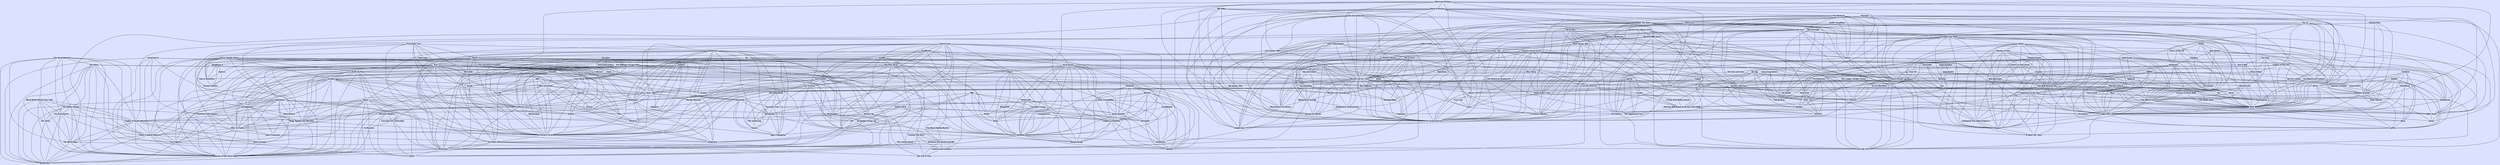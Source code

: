 graph {
  graph [bb="0,0,2252.7,1023.5", bgcolor="#dae2ff", charset="latin1"];
  node [fixedsize="true", fontname="Helvetica-Bold", margin="0", shape="plaintext"];
  "12" [fontsize="14", height="0.31944", label="The Dead Weather", width="2"];
  "20" [fontsize="14", height="0.31944", label="Black Rebel Motorcycle Club", width="3"];
  "25" [fontsize="14", height="0.31944", label="Porcupine Tree", width="1.7361"];
  "35" [fontsize="14", height="0.31944", label="Akron/Family", width="1.5"];
  "45" [fontsize="14", height="0.31944", label="Glassjaw", width="1.1111"];
  "47" [fontsize="14", height="0.31944", label="Do Make Say Think", width="2.0972"];
  "59" [fontsize="14", height="0.31944", label="Nile", width="0.66667"];
  "66" [fontsize="14", height="0.31944", label="Gold Panda", width="1.3611"];
  "67" [fontsize="14", height="0.31944", label="VAST", width="0.77778"];
  "79" [fontsize="14", height="0.31944", label="Seabear", width="1.0278"];
  "80" [fontsize="14", height="0.31944", label="Tenacious D", width="1.4444"];
  "82" [fontsize="14", height="0.31944", label="Rilo Kiley", width="1.125"];
  "85" [fontsize="14", height="0.31944", label="Helmet", width="0.88889"];
  "112" [fontsize="14", height="0.31944", label="Helios", width="0.81944"];
  "115" [fontsize="14", height="0.31944", label="The Hives", width="1.1944"];
  "125" [fontsize="14", height="0.31944", label="Silversun Pickups", width="1.9861"];
  "138" [fontsize="14", height="0.31944", label="Lamb of God", width="1.4722"];
  "139" [fontsize="14", height="0.31944", label="Anathema", width="1.1944"];
  "161" [fontsize="14", height="0.31944", label="Yeasayer", width="1.1389"];
  "181" [fontsize="14", height="0.31944", label="Band of Horses", width="1.7222"];
  "259" [fontsize="14", height="0.31944", label="The xx", width="0.88889"];
  "270" [fontsize="14", height="0.31944", label="DevilDriver", width="1.3056"];
  "277" [fontsize="14", height="0.31944", label="Mono", width="0.77778"];
  "280" [fontsize="14", height="0.31944", label="The National", width="1.4444"];
  "288" [fontsize="14", height="0.31944", label="Death From Above 1979", width="2.5278"];
  "298" [fontsize="14", height="0.31944", label="The Decemberists", width="1.9861"];
  "315" [fontsize="14", height="0.31944", label="The White Stripes", width="1.9306"];
  "318" [fontsize="14", height="0.31944", label="Stone Temple Pilots", width="2.1528"];
  "325" [fontsize="14", height="0.31944", label="Squarepusher", width="1.6111"];
  "328" [fontsize="14", height="0.31944", label="Max Richter", width="1.375"];
  "361" [fontsize="14", height="0.31944", label="Russian Circles", width="1.7361"];
  "364" [fontsize="14", height="0.31944", label="The Smashing Pumpkins", width="2.6528"];
  "370" [fontsize="14", height="0.31944", label="Opeth", width="0.81944"];
  "397" [fontsize="14", height="0.31944", label="Head Automatica", width="1.8611"];
  "399" [fontsize="14", height="0.31944", label="Sparta", width="0.86111"];
  "438" [fontsize="14", height="0.31944", label="Isis", width="0.66667"];
  "445" [fontsize="14", height="0.31944", label="Neutral Milk Hotel", width="1.9028"];
  "463" [fontsize="14", height="0.31944", label="Cut Copy", width="1.125"];
  "468" [fontsize="14", height="0.31944", label="Finntroll", width="1.0278"];
  "470" [fontsize="14", height="0.31944", label="Empire of the Sun", width="1.9444"];
  "491" [fontsize="14", height="0.31944", label="Elliott Smith", width="1.375"];
  "530" [fontsize="14", height="0.31944", label="The Dillinger Escape Plan", width="2.7083"];
  "537" [fontsize="14", height="0.31944", label="Pink Floyd", width="1.25"];
  "569" [fontsize="14", height="0.31944", label="The Shins", width="1.2083"];
  "573" [fontsize="14", height="0.31944", label="65daysofstatic", width="1.6389"];
  "576" [fontsize="14", height="0.31944", label="Tool", width="0.66667"];
  "588" [fontsize="14", height="0.31944", label="Discovery", width="1.2083"];
  "593" [fontsize="14", height="0.31944", label="Damien Rice", width="1.4306"];
  "630" [fontsize="14", height="0.31944", label="Zwan", width="0.73611"];
  "634" [fontsize="14", height="0.31944", label="Broken Social Scene", width="2.2361"];
  "639" [fontsize="14", height="0.31944", label="Four Tet", width="1.0556"];
  "640" [fontsize="14", height="0.31944", label="Soulfly", width="0.90278"];
  "641" [fontsize="14", height="0.31944", label="José González", width="1.9028"];
  "668" [fontsize="14", height="0.31944", label="Weezer", width="0.94444"];
  "691" [fontsize="14", height="0.31944", label="Bon Iver", width="1.0417"];
  "715" [fontsize="14", height="0.31944", label="Machine Head", width="1.5972"];
  "724" [fontsize="14", height="0.31944", label="Jack's Mannequin", width="1.9861"];
  "743" [fontsize="14", height="0.31944", label="Ra Ra Riot", width="1.2083"];
  "744" [fontsize="14", height="0.31944", label="Vampire Weekend", width="1.9722"];
  "785" [fontsize="14", height="0.31944", label="Arch Enemy", width="1.4028"];
  "812" [fontsize="14", height="0.31944", label="Gang Gang Dance", width="1.9861"];
  "822" [fontsize="14", height="0.31944", label="Faith No More", width="1.5694"];
  "844" [fontsize="14", height="0.31944", label="Riverside", width="1.1389"];
  "872" [fontsize="14", height="0.31944", label="Modest Mouse", width="1.6528"];
  "873" [fontsize="14", height="0.31944", label="Matt &amp  Kim", width="1.7361"];
  "882" [fontsize="14", height="0.31944", label="fun.", width="0.66667"];
  "886" [fontsize="14", height="0.31944", label="Stereolab", width="1.1528"];
  "892" [fontsize="14", height="0.31944", label="Chevelle", width="1.0694"];
  "893" [fontsize="14", height="0.31944", label="Incubus", width="1.0139"];
  "907" [fontsize="14", height="0.31944", label="Andrew W.K.", width="1.4444"];
  "931" [fontsize="14", height="0.31944", label="Stars of the Lid", width="1.6944"];
  "933" [fontsize="14", height="0.31944", label="Bloc Party", width="1.2361"];
  "935" [fontsize="14", height="0.31944", label="Norther", width="0.95833"];
  "954" [fontsize="14", height="0.31944", label="Team Sleep", width="1.3611"];
  "958" [fontsize="14", height="0.31944", label="Slayer", width="0.84722"];
  "968" [fontsize="14", height="0.31944", label="Apparat", width="0.98611"];
  "979" [fontsize="14", height="0.31944", label="Amiina", width="0.88889"];
  "988" [fontsize="14", height="0.31944", label="Audioslave", width="1.3056"];
  "999" [fontsize="14", height="0.31944", label="Toro Y Moi", width="1.2917"];
  "1035" [fontsize="14", height="0.31944", label="Eluvium", width="1.0139"];
  "1038" [fontsize="14", height="0.31944", label="The Format", width="1.3472"];
  "1047" [fontsize="14", height="0.31944", label="Neon Indian", width="1.375"];
  "1061" [fontsize="14", height="0.31944", label="My Dying Bride", width="1.7083"];
  "1066" [fontsize="14", height="0.31944", label="Iron &amp  Wine", width="1.8056"];
  "1068" [fontsize="14", height="0.31944", label="Rob Zombie", width="1.375"];
  "1071" [fontsize="14", height="0.31944", label="Taproot", width="1"];
  "1073" [fontsize="14", height="0.31944", label="Fugazi", width="0.875"];
  "1077" [fontsize="14", height="0.31944", label="God Is an Astronaut", width="2.1528"];
  "1092" [fontsize="14", height="0.31944", label="Brand New", width="1.2778"];
  "1098" [fontsize="14", height="0.31944", label="Nine Inch Nails", width="1.6528"];
  "1099" [fontsize="14", height="0.31944", label="Hammock", width="1.1944"];
  "1101" [fontsize="14", height="0.31944", label="Symphony X", width="1.4583"];
  "1117" [fontsize="14", height="0.31944", label="Björk", width="0.875"];
  "1122" [fontsize="14", height="0.31944", label="Puscifer", width="1.0278"];
  "1130" [fontsize="14", height="0.31944", label="Dark Tranquillity", width="1.8333"];
  "1138" [fontsize="14", height="0.31944", label="The Raconteurs", width="1.7778"];
  "1140" [fontsize="14", height="0.31944", label="No Age", width="0.91667"];
  "1152" [fontsize="14", height="0.31944", label="City and Colour", width="1.7361"];
  "1166" [fontsize="14", height="0.31944", label="Caspian", width="1.0278"];
  "1212" [fontsize="14", height="0.31944", label="At the Drive-In", width="1.5833"];
  "1238" [fontsize="14", height="0.31944", label="Portishead", width="1.2778"];
  "1246" [fontsize="14", height="0.31944", label="Red Sparowes", width="1.625"];
  "1254" [fontsize="14", height="0.31944", label="Fear Factory", width="1.4583"];
  "1270" [fontsize="14", height="0.31944", label="Korn", width="0.70833"];
  "1294" [fontsize="14", height="0.31944", label="Aqualung", width="1.1528"];
  "1295" [fontsize="14", height="0.31944", label="Behemoth", width="1.2222"];
  "1305" [fontsize="14", height="0.31944", label="Les Savy Fav", width="1.5278"];
  "1311" [fontsize="14", height="0.31944", label="Megadeth", width="1.1944"];
  "1327" [fontsize="14", height="0.31944", label="Dredg", width="0.81944"];
  "1328" [fontsize="14", height="0.31944", label="Ludovico Einaudi", width="1.9167"];
  "1362" [fontsize="14", height="0.31944", label="Mudvayne", width="1.2361"];
  "1373" [fontsize="14", height="0.31944", label="Fuck Buttons", width="1.5278"];
  "1392" [fontsize="14", height="0.31944", label="Korpiklaani", width="1.3333"];
  "1402" [fontsize="14", height="0.31944", label="The Naked and Famous", width="2.5139"];
  "1410" [fontsize="14", height="0.31944", label="Massive Attack", width="1.6944"];
  "1413" [fontsize="14", height="0.31944", label="Jónsi", width="0.83333"];
  "1420" [fontsize="14", height="0.31944", label="Deftones", width="1.0972"];
  "1424" [fontsize="14", height="0.31944", label="Death Cab for Cutie", width="2.1111"];
  "1435" [fontsize="14", height="0.31944", label="Katatonia", width="1.1528"];
  "1448" [fontsize="14", height="0.31944", label="Beirut", width="0.81944"];
  "1473" [fontsize="14", height="0.31944", label="Thom Yorke", width="1.4167"];
  "1482" [fontsize="14", height="0.31944", label="Cannibal Corpse", width="1.8472"];
  "1511" [fontsize="14", height="0.31944", label="Passion Pit", width="1.3194"];
  "1512" [fontsize="14", height="0.31944", label="Kyuss", width="0.84722"];
  "1515" [fontsize="14", height="0.31944", label="Electric Six", width="1.3194"];
  "1531" [fontsize="14", height="0.31944", label="Monster Magnet", width="1.8056"];
  "1546" [fontsize="14", height="0.31944", label="Death", width="0.79167"];
  "1553" [fontsize="14", height="0.31944", label="Primus", width="0.91667"];
  "1555" [fontsize="14", height="0.31944", label="Soundgarden", width="1.5556"];
  "1571" [fontsize="14", height="0.31944", label="Red Hot Chili Peppers", width="2.3194"];
  "1573" [fontsize="14", height="0.31944", label="The Cooper Temple Clause", width="2.8611"];
  "1574" [fontsize="14", height="0.31944", label="Cursive", width="0.98611"];
  "1593" [fontsize="14", height="0.31944", label="Marilyn Manson", width="1.7778"];
  "1645" [fontsize="14", height="0.31944", label="Beach House", width="1.5139"];
  "1649" [fontsize="14", height="0.31944", label="Say Anything", width="1.5139"];
  "1676" [fontsize="14", height="0.31944", label="Protest The Hero", width="1.8611"];
  "1680" [fontsize="14", height="0.31944", label="Meshuggah", width="1.375"];
  "1704" [fontsize="14", height="0.31944", label="This Will Destroy You", width="2.2917"];
  "1707" [fontsize="14", height="0.31944", label="Mad Season", width="1.4306"];
  "1715" [fontsize="14", height="0.31944", label="Motion City Soundtrack", width="2.5"];
  "1749" [fontsize="14", height="0.31944", label="Rage Against the Machine", width="2.7361"];
  "1765" [fontsize="14", height="0.31944", label="Radiohead", width="1.2639"];
  "1776" [fontsize="14", height="0.31944", label="Taking Back Sunday", width="2.2361"];
  "1794" [fontsize="14", height="0.31944", label="Alice in Chains", width="1.6528"];
  "1812" [fontsize="14", height="0.31944", label="Paradise Lost", width="1.5694"];
  "1815" [fontsize="14", height="0.31944", label="Ayreon", width="0.93056"];
  "1830" [fontsize="14", height="0.31944", label="The Black Dahlia Murder", width="2.6111"];
  "1842" [fontsize="14", height="0.31944", label="Snow Patrol", width="1.4028"];
  "1846" [fontsize="14", height="0.31944", label="Washed Out", width="1.4028"];
  "1886" [fontsize="14", height="0.31944", label="Between the Buried and Me", width="2.875"];
  "1904" [fontsize="14", height="0.31944", label="DragonForce", width="1.5139"];
  "1910" [fontsize="14", height="0.31944", label="The Vines", width="1.1944"];
  "1916" [fontsize="14", height="0.31944", label="Mew", width="0.68056"];
  "1917" [fontsize="14", height="0.31944", label="Metric", width="0.83333"];
  "1925" [fontsize="14", height="0.31944", label="Tokyo Police Club", width="1.9861"];
  "1932" [fontsize="14", height="0.31944", label="CKY", width="0.65278"];
  "1968" [fontsize="14", height="0.31944", label="Frou Frou", width="1.1944"];
  "1980" [fontsize="14", height="0.31944", label="Jaga Jazzist", width="1.4167"];
  "1986" [fontsize="14", height="0.31944", label="Strapping Young Lad", width="2.2778"];
  "1998" [fontsize="14", height="0.31944", label="Tycho", width="0.84722"];
  "2000" [fontsize="14", height="0.31944", label="Amon Amarth", width="1.5417"];
  "2005" [fontsize="14", height="0.31944", label="Pretty Girls Make Graves", width="2.6389"];
  "2008" [fontsize="14", height="0.31944", label="Explosions in the Sky", width="2.3194"];
  "2023" [fontsize="14", height="0.31944", label="Eagles of Death Metal", width="2.3194"];
  "2044" [fontsize="14", height="0.31944", label="Staind", width="0.84722"];
  "2047" [fontsize="14", height="0.31944", label="The Sea and Cake", width="1.9861"];
  "2049" [fontsize="14", height="0.31944", label="Stars", width="0.75"];
  "2054" [fontsize="14", height="0.31944", label="Archive", width="0.97222"];
  "2076" [fontsize="14", height="0.31944", label="The American Analog Set", width="2.6667"];
  "2085" [fontsize="14", height="0.31944", label="A Perfect Circle", width="1.7222"];
  "2095" [fontsize="14", height="0.31944", label="Phoenix", width="1.0278"];
  "2113" [fontsize="14", height="0.31944", label="Them Crooked Vultures", width="2.5278"];
  "2132" [fontsize="14", height="0.31944", label="Dntel", width="0.75"];
  "2151" [fontsize="14", height="0.31944", label="The Radio Dept.", width="1.7639"];
  "2197" [fontsize="14", height="0.31944", label="Efterklang", width="1.2222"];
  "2203" [fontsize="14", height="0.31944", label="Vader", width="0.80556"];
  "2205" [fontsize="14", height="0.31944", label="Air", width="0.5"];
  "2217" [fontsize="14", height="0.31944", label="John Frusciante", width="1.8056"];
  "2226" [fontsize="14", height="0.31944", label="Children of Bodom", width="2.0417"];
  "2230" [fontsize="14", height="0.31944", label="Animal Collective", width="1.8889"];
  "2249" [fontsize="14", height="0.31944", label="Manchester Orchestra", width="2.4028"];
  "2265" [fontsize="14", height="0.31944", label="Moonspell", width="1.2361"];
  "2269" [fontsize="14", height="0.31944", label="Secret Machines", width="1.8472"];
  "2272" [fontsize="14", height="0.31944", label="School of Seven Bells", width="2.3333"];
  "2290" [fontsize="14", height="0.31944", label="Gojira", width="0.81944"];
  "2352" [fontsize="14", height="0.31944", label="The Black Keys", width="1.7361"];
  "2354" [fontsize="14", height="0.31944", label="Tortoise", width="1.0417"];
  "2356" [fontsize="14", height="0.31944", label="Ólafur Arnalds", width="1.5972"];
  "2357" [fontsize="14", height="0.31944", label="Dethklok", width="1.0833"];
  "2364" [fontsize="14", height="0.31944", label="Filter", width="0.75"];
  "2365" [fontsize="14", height="0.31944", label="Dashboard Confessional", width="2.625"];
  "2372" [fontsize="14", height="0.31944", label="Corrosion Of Conformity", width="2.6111"];
  "2379" [fontsize="14", height="0.31944", label="Fu Manchu", width="1.3194"];
  "2406" [fontsize="14", height="0.31944", label="Bat for Lashes", width="1.6389"];
  "2420" [fontsize="14", height="0.31944", label="The Books", width="1.2778"];
  "2427" [fontsize="14", height="0.31944", label="Godsmack", width="1.2778"];
  "2432" [fontsize="14", height="0.31944", label="Dimmu Borgir", width="1.5694"];
  "2433" [fontsize="14", height="0.31944", label="Tim Hecker", width="1.3194"];
  "2445" [fontsize="14", height="0.31944", label="Holy Fuck", width="1.1944"];
  "2472" [fontsize="14", height="0.31944", label="Pain of Salvation", width="1.8472"];
  "2483" [fontsize="14", height="0.31944", label="Foo Fighters", width="1.4583"];
  "2484" [fontsize="14", height="0.31944", label="Ben Gibbard", width="1.4444"];
  "2518" [fontsize="14", height="0.31944", label="The Gathering", width="1.6111"];
  "2536" [fontsize="14", height="0.31944", label="The Mars Volta", width="1.6944"];
  "2549" [fontsize="14", height="0.31944", label="...And You Will Know Us by the Trail of…", width="4"];
  "2552" [fontsize="14", height="0.31944", label="Amorphis", width="1.1667"];
  "2557" [fontsize="14", height="0.31944", label="Phantogram", width="1.4167"];
  "2559" [fontsize="14", height="0.31944", label="The Album Leaf", width="1.7361"];
  "2609" [fontsize="14", height="0.31944", label="M83", width="0.63889"];
  "2643" [fontsize="14", height="0.31944", label="Hellogoodbye", width="1.5694"];
  "2656" [fontsize="14", height="0.31944", label="Panda Bear", width="1.3611"];
  "2674" [fontsize="14", height="0.31944", label="Dream Theater", width="1.6667"];
  "2706" [fontsize="14", height="0.31944", label="Liars", width="0.75"];
  "2759" [fontsize="14", height="0.31944", label="The Lonely Island", width="1.9444"];
  "2768" [fontsize="14", height="0.31944", label="The Antlers", width="1.3472"];
  "2769" [fontsize="14", height="0.31944", label="Freelance Whales", width="1.9444"];
  "2836" [fontsize="14", height="0.31944", label="Sigur Rós", width="1.25"];
  "2863" [fontsize="14", height="0.31944", label="Mark Lanegan", width="1.6111"];
  "2867" [fontsize="14", height="0.31944", label="Mastodon", width="1.1944"];
  "2868" [fontsize="14", height="0.31944", label="Norma Jean", width="1.3889"];
  "2881" [fontsize="14", height="0.31944", label="Coheed and Cambria", width="2.2639"];
  "2899" [fontsize="14", height="0.31944", label="The Postal Service", width="2.0417"];
  "2909" [fontsize="14", height="0.31944", label="Mum", width="0.70833"];
  "2917" [fontsize="14", height="0.31944", label="Queens of the Stone Age", width="2.6111"];
  "2924" [fontsize="14", height="0.31944", label="Tiamat", width="0.88889"];
  "2932" [fontsize="14", height="0.31944", label="Arcade Fire", width="1.3472"];
  "2935" [fontsize="14", height="0.31944", label="Chromatics", width="1.3472"];
  "2939" [fontsize="14", height="0.31944", label="Godspeed You! Black Emperor", width="3.2083"];
  "2950" [fontsize="14", height="0.31944", label="múm", width="0.79167"];
  "2961" [fontsize="14", height="0.31944", label="Copeland", width="1.1528"];
  "2970" [fontsize="14", height="0.31944", label="Agalloch", width="1.0694"];
  "2972" [fontsize="14", height="0.31944", label="She &amp  Him", width="1.6944"];
  "2980" [fontsize="14", height="0.31944", label="Miike Snow", width="1.3333"];
  "2998" [fontsize="14", height="0.31944", label="Ministry", width="1.0139"];
  "3019" [fontsize="14", height="0.31944", label="Battles", width="0.90278"];
  "3025" [fontsize="14", height="0.31944", label="Clutch", width="0.86111"];
  "3029" [fontsize="14", height="0.31944", label="Type O Negative", width="1.8194"];
  "3051" [fontsize="14", height="0.31944", label="Wolfmother", width="1.3333"];
  "3052" [fontsize="14", height="0.31944", label="Mogwai", width="0.98611"];
  "3065" [fontsize="14", height="0.31944", label="Ensiferum", width="1.2222"];
  "3069" [fontsize="14", height="0.31944", label="Kalmah", width="0.95833"];
  "3081" [fontsize="14", height="0.31944", label="Jimmy Eat World", width="1.8472"];
  "3093" [fontsize="14", height="0.31944", label="The Appleseed Cast", width="2.1667"];
  "3115" [fontsize="14", height="0.31944", label="HEALTH", width="1.0278"];
  "3124" [fontsize="14", height="0.31944", label="A Silver Mt. Zion", width="1.7778"];
  "3141" [fontsize="14", height="0.31944", label="The Fall of Troy", width="1.75"];
  "3155" [fontsize="14", height="0.31944", label="Yann Tiersen", width="1.5278"];
  "3159" [fontsize="14", height="0.31944", label="Can", width="0.61111"];
  "3189" [fontsize="14", height="0.31944", label="Bright Eyes", width="1.3611"];
  "3193" [fontsize="14", height="0.31944", label="Gotye", width="0.80556"];
  "12" -- "20" ;
  "12" -- "115" ;
  "12" -- "315" ;
  "12" -- "1138" ;
  "12" -- "2023" ;
  "12" -- "2113" ;
  "12" -- "2352" ;
  "12" -- "2917" ;
  "12" -- "3051" ;
  "20" -- "315" ;
  "20" -- "1138" ;
  "20" -- "1910" ;
  "20" -- "2023" ;
  "20" -- "2352" ;
  "20" -- "2917" ;
  "20" -- "3051" ;
  "25" -- "139" ;
  "25" -- "370" ;
  "25" -- "537" ;
  "25" -- "576" ;
  "25" -- "844" ;
  "25" -- "1327" ;
  "25" -- "2085" ;
  "25" -- "2472" ;
  "25" -- "2536" ;
  "25" -- "2674" ;
  "35" -- "47" ;
  "35" -- "2230" ;
  "35" -- "2420" ;
  "35" -- "2656" ;
  "45" -- "397" ;
  "45" -- "530" ;
  "45" -- "954" ;
  "45" -- "1212" ;
  "45" -- "1420" ;
  "47" -- "277" ;
  "47" -- "634" ;
  "47" -- "1035" ;
  "47" -- "1246" ;
  "47" -- "2008" ;
  "47" -- "2076" ;
  "47" -- "2354" ;
  "47" -- "2420" ;
  "47" -- "2445" ;
  "47" -- "2559" ;
  "47" -- "2939" ;
  "47" -- "3052" ;
  "47" -- "3124" ;
  "59" -- "1295" ;
  "59" -- "1482" ;
  "59" -- "1546" ;
  "59" -- "1680" ;
  "59" -- "1986" ;
  "59" -- "2203" ;
  "59" -- "2290" ;
  "66" -- "639" ;
  "66" -- "968" ;
  "66" -- "999" ;
  "66" -- "1373" ;
  "66" -- "1846" ;
  "66" -- "1998" ;
  "66" -- "2445" ;
  "67" -- "1098" ;
  "67" -- "1122" ;
  "67" -- "1327" ;
  "67" -- "2054" ;
  "67" -- "2085" ;
  "67" -- "2364" ;
  "79" -- "979" ;
  "79" -- "1413" ;
  "79" -- "2197" ;
  "79" -- "2356" ;
  "79" -- "2836" ;
  "79" -- "2909" ;
  "79" -- "2950" ;
  "80" -- "715" ;
  "80" -- "1571" ;
  "80" -- "1749" ;
  "80" -- "2113" ;
  "80" -- "2357" ;
  "80" -- "2483" ;
  "80" -- "2759" ;
  "80" -- "3051" ;
  "82" -- "298" ;
  "82" -- "1917" ;
  "82" -- "2049" ;
  "82" -- "2484" ;
  "82" -- "2899" ;
  "82" -- "2972" ;
  "82" -- "3189" ;
  "85" -- "822" ;
  "85" -- "1553" ;
  "85" -- "1555" ;
  "85" -- "2364" ;
  "85" -- "2372" ;
  "85" -- "2998" ;
  "85" -- "3025" ;
  "112" -- "328" ;
  "112" -- "931" ;
  "112" -- "1035" ;
  "112" -- "1099" ;
  "112" -- "1998" ;
  "112" -- "2356" ;
  "112" -- "2559" ;
  "115" -- "315" ;
  "115" -- "668" ;
  "115" -- "933" ;
  "115" -- "1138" ;
  "115" -- "1515" ;
  "115" -- "1910" ;
  "115" -- "2023" ;
  "115" -- "2113" ;
  "115" -- "2352" ;
  "115" -- "2917" ;
  "115" -- "3051" ;
  "125" -- "181" ;
  "125" -- "364" ;
  "125" -- "569" ;
  "125" -- "1402" ;
  "125" -- "1424" ;
  "125" -- "1511" ;
  "125" -- "1917" ;
  "125" -- "2249" ;
  "125" -- "2557" ;
  "125" -- "2609" ;
  "125" -- "2881" ;
  "125" -- "3081" ;
  "138" -- "270" ;
  "138" -- "640" ;
  "138" -- "715" ;
  "138" -- "785" ;
  "138" -- "958" ;
  "138" -- "1254" ;
  "138" -- "1270" ;
  "138" -- "1362" ;
  "138" -- "1680" ;
  "138" -- "1830" ;
  "138" -- "1986" ;
  "138" -- "2000" ;
  "138" -- "2226" ;
  "138" -- "2290" ;
  "138" -- "2357" ;
  "138" -- "2867" ;
  "139" -- "370" ;
  "139" -- "576" ;
  "139" -- "844" ;
  "139" -- "1061" ;
  "139" -- "1077" ;
  "139" -- "1435" ;
  "139" -- "1812" ;
  "139" -- "2054" ;
  "139" -- "2085" ;
  "139" -- "2265" ;
  "139" -- "2472" ;
  "139" -- "2518" ;
  "139" -- "2924" ;
  "139" -- "2970" ;
  "139" -- "3029" ;
  "161" -- "569" ;
  "161" -- "588" ;
  "161" -- "1047" ;
  "161" -- "1511" ;
  "161" -- "1645" ;
  "161" -- "2230" ;
  "161" -- "2406" ;
  "161" -- "2609" ;
  "161" -- "2768" ;
  "161" -- "2980" ;
  "181" -- "280" ;
  "181" -- "298" ;
  "181" -- "569" ;
  "181" -- "691" ;
  "181" -- "744" ;
  "181" -- "1066" ;
  "181" -- "1424" ;
  "181" -- "1448" ;
  "181" -- "2249" ;
  "181" -- "2352" ;
  "181" -- "2899" ;
  "181" -- "2932" ;
  "259" -- "470" ;
  "259" -- "691" ;
  "259" -- "1402" ;
  "259" -- "1473" ;
  "259" -- "2095" ;
  "259" -- "2406" ;
  "259" -- "2609" ;
  "259" -- "2980" ;
  "270" -- "640" ;
  "270" -- "715" ;
  "270" -- "785" ;
  "270" -- "958" ;
  "270" -- "1068" ;
  "270" -- "1254" ;
  "270" -- "1362" ;
  "270" -- "2226" ;
  "270" -- "2357" ;
  "277" -- "361" ;
  "277" -- "573" ;
  "277" -- "1077" ;
  "277" -- "1166" ;
  "277" -- "1246" ;
  "277" -- "1704" ;
  "277" -- "2008" ;
  "277" -- "2559" ;
  "277" -- "2836" ;
  "277" -- "2939" ;
  "277" -- "3052" ;
  "277" -- "3124" ;
  "280" -- "569" ;
  "280" -- "691" ;
  "280" -- "933" ;
  "280" -- "1424" ;
  "280" -- "1448" ;
  "280" -- "1645" ;
  "280" -- "1765" ;
  "280" -- "2609" ;
  "280" -- "2768" ;
  "280" -- "2836" ;
  "280" -- "2932" ;
  "288" -- "445" ;
  "288" -- "1212" ;
  "288" -- "1925" ;
  "288" -- "2023" ;
  "288" -- "2445" ;
  "288" -- "2917" ;
  "288" -- "3019" ;
  "288" -- "3115" ;
  "298" -- "445" ;
  "298" -- "569" ;
  "298" -- "872" ;
  "298" -- "1066" ;
  "298" -- "1424" ;
  "298" -- "2049" ;
  "298" -- "2484" ;
  "298" -- "2899" ;
  "298" -- "3189" ;
  "315" -- "1138" ;
  "315" -- "1571" ;
  "315" -- "1910" ;
  "315" -- "2023" ;
  "315" -- "2113" ;
  "315" -- "2352" ;
  "315" -- "2917" ;
  "315" -- "3051" ;
  "318" -- "364" ;
  "318" -- "630" ;
  "318" -- "668" ;
  "318" -- "822" ;
  "318" -- "893" ;
  "318" -- "988" ;
  "318" -- "1555" ;
  "318" -- "1707" ;
  "318" -- "1794" ;
  "318" -- "2113" ;
  "318" -- "2364" ;
  "318" -- "2483" ;
  "318" -- "2917" ;
  "325" -- "1980" ;
  "325" -- "2354" ;
  "328" -- "1035" ;
  "328" -- "1328" ;
  "328" -- "2356" ;
  "328" -- "2433" ;
  "361" -- "438" ;
  "361" -- "573" ;
  "361" -- "1077" ;
  "361" -- "1166" ;
  "361" -- "1246" ;
  "361" -- "1704" ;
  "361" -- "2008" ;
  "361" -- "2867" ;
  "361" -- "2939" ;
  "361" -- "3052" ;
  "364" -- "630" ;
  "364" -- "668" ;
  "364" -- "1098" ;
  "364" -- "1420" ;
  "364" -- "1555" ;
  "364" -- "1765" ;
  "364" -- "1794" ;
  "364" -- "2917" ;
  "370" -- "576" ;
  "370" -- "844" ;
  "370" -- "1101" ;
  "370" -- "1130" ;
  "370" -- "1435" ;
  "370" -- "1546" ;
  "370" -- "1680" ;
  "370" -- "1815" ;
  "370" -- "2085" ;
  "370" -- "2290" ;
  "370" -- "2472" ;
  "370" -- "2552" ;
  "370" -- "2674" ;
  "370" -- "2867" ;
  "370" -- "2970" ;
  "397" -- "954" ;
  "399" -- "1212" ;
  "399" -- "1574" ;
  "399" -- "2536" ;
  "399" -- "2549" ;
  "399" -- "3093" ;
  "438" -- "576" ;
  "438" -- "954" ;
  "438" -- "1122" ;
  "438" -- "1246" ;
  "438" -- "2290" ;
  "438" -- "2867" ;
  "438" -- "3052" ;
  "445" -- "491" ;
  "445" -- "872" ;
  "445" -- "1765" ;
  "445" -- "2230" ;
  "445" -- "2768" ;
  "445" -- "2932" ;
  "445" -- "2939" ;
  "445" -- "3189" ;
  "463" -- "470" ;
  "463" -- "999" ;
  "463" -- "1047" ;
  "463" -- "1846" ;
  "463" -- "2095" ;
  "463" -- "2609" ;
  "463" -- "2980" ;
  "468" -- "935" ;
  "468" -- "1392" ;
  "468" -- "2000" ;
  "468" -- "2226" ;
  "468" -- "2357" ;
  "468" -- "2432" ;
  "468" -- "3065" ;
  "468" -- "3069" ;
  "470" -- "1047" ;
  "470" -- "1402" ;
  "470" -- "1511" ;
  "470" -- "2095" ;
  "470" -- "2609" ;
  "470" -- "2980" ;
  "491" -- "634" ;
  "491" -- "872" ;
  "491" -- "1066" ;
  "491" -- "1424" ;
  "491" -- "1574" ;
  "491" -- "3189" ;
  "530" -- "822" ;
  "530" -- "954" ;
  "530" -- "1212" ;
  "530" -- "1420" ;
  "530" -- "1676" ;
  "530" -- "1680" ;
  "530" -- "1886" ;
  "530" -- "2536" ;
  "530" -- "2867" ;
  "530" -- "2868" ;
  "530" -- "3141" ;
  "537" -- "576" ;
  "537" -- "1571" ;
  "537" -- "1765" ;
  "569" -- "691" ;
  "569" -- "744" ;
  "569" -- "872" ;
  "569" -- "1066" ;
  "569" -- "1424" ;
  "569" -- "1448" ;
  "569" -- "1511" ;
  "569" -- "1645" ;
  "569" -- "2095" ;
  "569" -- "2899" ;
  "569" -- "2932" ;
  "573" -- "1077" ;
  "573" -- "1166" ;
  "573" -- "1246" ;
  "573" -- "1704" ;
  "573" -- "2008" ;
  "573" -- "3052" ;
  "576" -- "822" ;
  "576" -- "844" ;
  "576" -- "893" ;
  "576" -- "954" ;
  "576" -- "988" ;
  "576" -- "1098" ;
  "576" -- "1122" ;
  "576" -- "1270" ;
  "576" -- "1362" ;
  "576" -- "1420" ;
  "576" -- "1512" ;
  "576" -- "1553" ;
  "576" -- "1555" ;
  "576" -- "1680" ;
  "576" -- "1707" ;
  "576" -- "1749" ;
  "576" -- "1794" ;
  "576" -- "2085" ;
  "576" -- "2290" ;
  "576" -- "2427" ;
  "576" -- "2536" ;
  "576" -- "2867" ;
  "576" -- "2917" ;
  "588" -- "743" ;
  "588" -- "744" ;
  "588" -- "873" ;
  "588" -- "1047" ;
  "588" -- "1511" ;
  "588" -- "1846" ;
  "588" -- "2557" ;
  "588" -- "2769" ;
  "588" -- "2899" ;
  "588" -- "2980" ;
  "593" -- "691" ;
  "593" -- "1294" ;
  "593" -- "1842" ;
  "593" -- "2356" ;
  "593" -- "3155" ;
  "630" -- "1555" ;
  "630" -- "2549" ;
  "634" -- "872" ;
  "634" -- "1424" ;
  "634" -- "1645" ;
  "634" -- "1917" ;
  "634" -- "1925" ;
  "634" -- "2049" ;
  "634" -- "2076" ;
  "634" -- "2230" ;
  "634" -- "2899" ;
  "634" -- "2932" ;
  "639" -- "968" ;
  "639" -- "1373" ;
  "639" -- "1473" ;
  "639" -- "1998" ;
  "639" -- "2420" ;
  "639" -- "2445" ;
  "640" -- "715" ;
  "640" -- "958" ;
  "640" -- "1068" ;
  "640" -- "1254" ;
  "640" -- "1270" ;
  "640" -- "1362" ;
  "640" -- "1420" ;
  "640" -- "2203" ;
  "640" -- "2290" ;
  "640" -- "2427" ;
  "641" -- "691" ;
  "641" -- "1066" ;
  "641" -- "1448" ;
  "641" -- "2559" ;
  "668" -- "893" ;
  "668" -- "1424" ;
  "668" -- "1715" ;
  "668" -- "2483" ;
  "668" -- "3081" ;
  "691" -- "744" ;
  "691" -- "1066" ;
  "691" -- "1152" ;
  "691" -- "1413" ;
  "691" -- "1424" ;
  "691" -- "1448" ;
  "691" -- "1645" ;
  "691" -- "2609" ;
  "691" -- "2768" ;
  "691" -- "2836" ;
  "691" -- "2899" ;
  "691" -- "2932" ;
  "691" -- "3193" ;
  "715" -- "958" ;
  "715" -- "1254" ;
  "715" -- "1270" ;
  "715" -- "2290" ;
  "715" -- "2357" ;
  "715" -- "2427" ;
  "715" -- "2867" ;
  "724" -- "882" ;
  "724" -- "1038" ;
  "724" -- "1424" ;
  "724" -- "1715" ;
  "724" -- "1776" ;
  "724" -- "2365" ;
  "724" -- "3081" ;
  "743" -- "744" ;
  "743" -- "873" ;
  "743" -- "1511" ;
  "743" -- "1925" ;
  "743" -- "2049" ;
  "743" -- "2769" ;
  "743" -- "2899" ;
  "744" -- "873" ;
  "744" -- "882" ;
  "744" -- "1448" ;
  "744" -- "1511" ;
  "744" -- "1645" ;
  "744" -- "1925" ;
  "744" -- "2095" ;
  "744" -- "2899" ;
  "744" -- "2932" ;
  "744" -- "2972" ;
  "785" -- "935" ;
  "785" -- "958" ;
  "785" -- "1130" ;
  "785" -- "1295" ;
  "785" -- "1482" ;
  "785" -- "2000" ;
  "785" -- "2203" ;
  "785" -- "2226" ;
  "785" -- "2265" ;
  "785" -- "2357" ;
  "785" -- "2432" ;
  "785" -- "2552" ;
  "785" -- "3065" ;
  "785" -- "3069" ;
  "812" -- "1373" ;
  "812" -- "2230" ;
  "812" -- "2656" ;
  "812" -- "2706" ;
  "812" -- "3019" ;
  "822" -- "893" ;
  "822" -- "1420" ;
  "822" -- "1512" ;
  "822" -- "1553" ;
  "822" -- "1555" ;
  "822" -- "1707" ;
  "822" -- "1749" ;
  "822" -- "1794" ;
  "822" -- "2372" ;
  "822" -- "2867" ;
  "822" -- "2917" ;
  "844" -- "1327" ;
  "844" -- "1435" ;
  "844" -- "2054" ;
  "844" -- "2085" ;
  "844" -- "2472" ;
  "872" -- "1092" ;
  "872" -- "1424" ;
  "872" -- "2230" ;
  "872" -- "2768" ;
  "872" -- "2899" ;
  "872" -- "2932" ;
  "872" -- "3189" ;
  "873" -- "882" ;
  "873" -- "1402" ;
  "873" -- "1424" ;
  "873" -- "1511" ;
  "873" -- "1925" ;
  "873" -- "2769" ;
  "873" -- "2899" ;
  "882" -- "1038" ;
  "882" -- "1511" ;
  "882" -- "1649" ;
  "882" -- "1715" ;
  "882" -- "2643" ;
  "882" -- "2769" ;
  "882" -- "2899" ;
  "882" -- "3193" ;
  "886" -- "2047" ;
  "886" -- "2354" ;
  "886" -- "3159" ;
  "892" -- "893" ;
  "892" -- "954" ;
  "892" -- "1071" ;
  "892" -- "1122" ;
  "892" -- "1362" ;
  "892" -- "1420" ;
  "892" -- "2044" ;
  "892" -- "2085" ;
  "892" -- "2364" ;
  "893" -- "988" ;
  "893" -- "1071" ;
  "893" -- "1098" ;
  "893" -- "1270" ;
  "893" -- "1420" ;
  "893" -- "1555" ;
  "893" -- "1571" ;
  "893" -- "1749" ;
  "893" -- "1794" ;
  "893" -- "2044" ;
  "893" -- "2085" ;
  "893" -- "2113" ;
  "893" -- "2483" ;
  "893" -- "2917" ;
  "907" -- "1515" ;
  "907" -- "1904" ;
  "907" -- "1932" ;
  "907" -- "2357" ;
  "931" -- "1035" ;
  "931" -- "1099" ;
  "931" -- "1373" ;
  "931" -- "2433" ;
  "933" -- "1424" ;
  "933" -- "1925" ;
  "933" -- "2095" ;
  "935" -- "1130" ;
  "935" -- "1392" ;
  "935" -- "2000" ;
  "935" -- "2226" ;
  "935" -- "2357" ;
  "935" -- "2552" ;
  "935" -- "3065" ;
  "935" -- "3069" ;
  "954" -- "1071" ;
  "954" -- "1098" ;
  "954" -- "1122" ;
  "954" -- "1212" ;
  "954" -- "1327" ;
  "954" -- "1420" ;
  "954" -- "2085" ;
  "954" -- "2364" ;
  "954" -- "2868" ;
  "958" -- "1068" ;
  "958" -- "1295" ;
  "958" -- "1311" ;
  "958" -- "1482" ;
  "958" -- "1546" ;
  "958" -- "2203" ;
  "958" -- "2226" ;
  "958" -- "2357" ;
  "968" -- "1473" ;
  "968" -- "2609" ;
  "979" -- "1413" ;
  "979" -- "2197" ;
  "979" -- "2356" ;
  "979" -- "2559" ;
  "979" -- "2836" ;
  "979" -- "2909" ;
  "979" -- "2950" ;
  "988" -- "1555" ;
  "988" -- "1571" ;
  "988" -- "1707" ;
  "988" -- "1749" ;
  "988" -- "1794" ;
  "988" -- "2044" ;
  "988" -- "2085" ;
  "988" -- "2113" ;
  "988" -- "2427" ;
  "988" -- "2483" ;
  "988" -- "2917" ;
  "988" -- "3051" ;
  "999" -- "1047" ;
  "999" -- "1645" ;
  "999" -- "1846" ;
  "999" -- "2609" ;
  "1035" -- "1099" ;
  "1035" -- "2433" ;
  "1035" -- "2559" ;
  "1038" -- "1092" ;
  "1038" -- "1424" ;
  "1038" -- "1649" ;
  "1038" -- "1715" ;
  "1038" -- "2249" ;
  "1038" -- "2484" ;
  "1038" -- "2643" ;
  "1038" -- "2769" ;
  "1038" -- "2899" ;
  "1047" -- "1511" ;
  "1047" -- "1645" ;
  "1047" -- "1846" ;
  "1047" -- "2557" ;
  "1047" -- "2609" ;
  "1061" -- "1435" ;
  "1061" -- "1812" ;
  "1061" -- "2265" ;
  "1061" -- "2924" ;
  "1061" -- "3029" ;
  "1066" -- "1424" ;
  "1066" -- "1448" ;
  "1066" -- "2899" ;
  "1066" -- "3189" ;
  "1068" -- "1254" ;
  "1068" -- "1270" ;
  "1068" -- "1362" ;
  "1068" -- "1515" ;
  "1068" -- "1593" ;
  "1068" -- "1932" ;
  "1068" -- "2357" ;
  "1068" -- "2427" ;
  "1068" -- "2998" ;
  "1071" -- "1362" ;
  "1071" -- "1420" ;
  "1071" -- "2044" ;
  "1071" -- "2364" ;
  "1073" -- "1212" ;
  "1073" -- "1305" ;
  "1073" -- "2549" ;
  "1077" -- "1166" ;
  "1077" -- "1246" ;
  "1077" -- "1704" ;
  "1077" -- "2008" ;
  "1077" -- "2085" ;
  "1077" -- "3052" ;
  "1092" -- "1152" ;
  "1092" -- "1424" ;
  "1092" -- "1649" ;
  "1092" -- "1715" ;
  "1092" -- "1776" ;
  "1092" -- "2249" ;
  "1092" -- "2365" ;
  "1092" -- "2899" ;
  "1092" -- "3081" ;
  "1092" -- "3189" ;
  "1098" -- "1122" ;
  "1098" -- "1270" ;
  "1098" -- "1420" ;
  "1098" -- "1593" ;
  "1098" -- "2085" ;
  "1098" -- "2364" ;
  "1098" -- "2917" ;
  "1098" -- "2998" ;
  "1099" -- "1166" ;
  "1099" -- "1704" ;
  "1099" -- "1998" ;
  "1099" -- "2008" ;
  "1099" -- "2559" ;
  "1099" -- "2609" ;
  "1099" -- "2836" ;
  "1101" -- "1815" ;
  "1101" -- "2472" ;
  "1101" -- "2674" ;
  "1117" -- "1238" ;
  "1117" -- "1413" ;
  "1117" -- "1473" ;
  "1117" -- "1765" ;
  "1117" -- "2406" ;
  "1117" -- "2836" ;
  "1117" -- "2950" ;
  "1122" -- "1420" ;
  "1122" -- "1512" ;
  "1122" -- "2085" ;
  "1122" -- "2536" ;
  "1122" -- "2998" ;
  "1130" -- "1812" ;
  "1130" -- "2000" ;
  "1130" -- "2226" ;
  "1130" -- "2265" ;
  "1130" -- "2552" ;
  "1130" -- "3065" ;
  "1130" -- "3069" ;
  "1138" -- "1910" ;
  "1138" -- "2023" ;
  "1138" -- "2113" ;
  "1138" -- "2352" ;
  "1138" -- "2917" ;
  "1138" -- "3051" ;
  "1140" -- "1305" ;
  "1140" -- "1373" ;
  "1140" -- "2656" ;
  "1140" -- "2706" ;
  "1140" -- "3115" ;
  "1152" -- "1424" ;
  "1152" -- "1776" ;
  "1152" -- "2249" ;
  "1152" -- "2961" ;
  "1166" -- "1246" ;
  "1166" -- "1704" ;
  "1166" -- "2008" ;
  "1166" -- "2559" ;
  "1166" -- "2836" ;
  "1166" -- "3052" ;
  "1212" -- "1574" ;
  "1212" -- "2217" ;
  "1212" -- "2536" ;
  "1212" -- "2549" ;
  "1212" -- "3141" ;
  "1238" -- "1410" ;
  "1238" -- "1473" ;
  "1238" -- "1765" ;
  "1238" -- "2054" ;
  "1238" -- "2085" ;
  "1238" -- "2205" ;
  "1238" -- "2836" ;
  "1246" -- "1704" ;
  "1246" -- "2008" ;
  "1246" -- "2939" ;
  "1246" -- "3052" ;
  "1246" -- "3124" ;
  "1254" -- "1270" ;
  "1254" -- "1362" ;
  "1254" -- "1680" ;
  "1254" -- "1812" ;
  "1254" -- "1986" ;
  "1254" -- "2290" ;
  "1254" -- "2998" ;
  "1254" -- "3029" ;
  "1270" -- "1362" ;
  "1270" -- "1420" ;
  "1270" -- "1593" ;
  "1270" -- "1749" ;
  "1270" -- "2044" ;
  "1270" -- "2085" ;
  "1270" -- "2427" ;
  "1294" -- "1424" ;
  "1294" -- "1842" ;
  "1294" -- "2961" ;
  "1295" -- "1482" ;
  "1295" -- "2000" ;
  "1295" -- "2203" ;
  "1295" -- "2357" ;
  "1295" -- "2432" ;
  "1305" -- "2005" ;
  "1305" -- "2445" ;
  "1305" -- "2549" ;
  "1305" -- "2706" ;
  "1311" -- "1546" ;
  "1311" -- "2226" ;
  "1311" -- "2357" ;
  "1327" -- "2085" ;
  "1327" -- "2536" ;
  "1328" -- "2356" ;
  "1328" -- "3155" ;
  "1362" -- "1420" ;
  "1362" -- "1749" ;
  "1362" -- "1932" ;
  "1362" -- "2044" ;
  "1362" -- "2085" ;
  "1362" -- "2427" ;
  "1373" -- "2230" ;
  "1373" -- "2433" ;
  "1373" -- "2445" ;
  "1373" -- "2656" ;
  "1373" -- "2706" ;
  "1373" -- "3019" ;
  "1373" -- "3052" ;
  "1373" -- "3115" ;
  "1392" -- "2000" ;
  "1392" -- "2357" ;
  "1392" -- "3065" ;
  "1392" -- "3069" ;
  "1402" -- "1511" ;
  "1402" -- "1917" ;
  "1402" -- "2557" ;
  "1402" -- "2609" ;
  "1402" -- "2980" ;
  "1410" -- "1473" ;
  "1410" -- "1765" ;
  "1410" -- "2054" ;
  "1410" -- "2085" ;
  "1410" -- "2205" ;
  "1413" -- "2356" ;
  "1413" -- "2559" ;
  "1413" -- "2609" ;
  "1413" -- "2836" ;
  "1413" -- "2950" ;
  "1420" -- "1680" ;
  "1420" -- "1749" ;
  "1420" -- "1794" ;
  "1420" -- "2044" ;
  "1420" -- "2085" ;
  "1420" -- "2364" ;
  "1420" -- "2867" ;
  "1420" -- "2868" ;
  "1420" -- "2917" ;
  "1424" -- "1511" ;
  "1424" -- "1649" ;
  "1424" -- "1715" ;
  "1424" -- "1776" ;
  "1424" -- "1842" ;
  "1424" -- "1917" ;
  "1424" -- "1925" ;
  "1424" -- "2008" ;
  "1424" -- "2049" ;
  "1424" -- "2095" ;
  "1424" -- "2249" ;
  "1424" -- "2365" ;
  "1424" -- "2484" ;
  "1424" -- "2899" ;
  "1424" -- "2961" ;
  "1424" -- "2972" ;
  "1424" -- "3081" ;
  "1424" -- "3189" ;
  "1435" -- "1812" ;
  "1435" -- "2085" ;
  "1435" -- "2265" ;
  "1435" -- "2552" ;
  "1435" -- "2924" ;
  "1435" -- "2970" ;
  "1435" -- "3029" ;
  "1448" -- "1645" ;
  "1448" -- "2768" ;
  "1448" -- "2836" ;
  "1448" -- "2932" ;
  "1448" -- "3155" ;
  "1473" -- "1765" ;
  "1473" -- "2706" ;
  "1473" -- "2836" ;
  "1482" -- "1546" ;
  "1482" -- "2000" ;
  "1482" -- "2203" ;
  "1482" -- "2357" ;
  "1482" -- "2432" ;
  "1511" -- "1917" ;
  "1511" -- "1925" ;
  "1511" -- "2095" ;
  "1511" -- "2557" ;
  "1511" -- "2609" ;
  "1511" -- "2769" ;
  "1511" -- "2899" ;
  "1511" -- "2980" ;
  "1512" -- "1531" ;
  "1512" -- "1553" ;
  "1512" -- "1555" ;
  "1512" -- "1707" ;
  "1512" -- "2023" ;
  "1512" -- "2113" ;
  "1512" -- "2372" ;
  "1512" -- "2379" ;
  "1512" -- "2863" ;
  "1512" -- "2917" ;
  "1512" -- "3025" ;
  "1512" -- "3051" ;
  "1515" -- "1932" ;
  "1515" -- "2023" ;
  "1515" -- "2759" ;
  "1515" -- "3025" ;
  "1531" -- "2023" ;
  "1531" -- "2372" ;
  "1531" -- "2379" ;
  "1531" -- "3025" ;
  "1546" -- "2203" ;
  "1546" -- "2290" ;
  "1553" -- "2998" ;
  "1555" -- "1571" ;
  "1555" -- "1707" ;
  "1555" -- "1749" ;
  "1555" -- "1794" ;
  "1555" -- "2113" ;
  "1555" -- "2217" ;
  "1555" -- "2483" ;
  "1555" -- "2863" ;
  "1555" -- "2917" ;
  "1571" -- "1749" ;
  "1571" -- "1794" ;
  "1571" -- "2217" ;
  "1571" -- "2483" ;
  "1571" -- "2917" ;
  "1573" -- "2269" ;
  "1573" -- "2549" ;
  "1574" -- "2005" ;
  "1574" -- "2549" ;
  "1574" -- "3093" ;
  "1574" -- "3189" ;
  "1593" -- "2085" ;
  "1593" -- "2427" ;
  "1645" -- "1846" ;
  "1645" -- "2151" ;
  "1645" -- "2230" ;
  "1645" -- "2557" ;
  "1645" -- "2609" ;
  "1645" -- "2656" ;
  "1645" -- "2768" ;
  "1645" -- "2932" ;
  "1645" -- "2935" ;
  "1649" -- "1715" ;
  "1649" -- "1776" ;
  "1649" -- "2249" ;
  "1649" -- "2643" ;
  "1649" -- "2881" ;
  "1676" -- "1886" ;
  "1676" -- "2867" ;
  "1676" -- "2881" ;
  "1676" -- "3141" ;
  "1680" -- "1886" ;
  "1680" -- "1986" ;
  "1680" -- "2290" ;
  "1680" -- "2867" ;
  "1704" -- "2008" ;
  "1704" -- "2356" ;
  "1704" -- "2559" ;
  "1704" -- "2836" ;
  "1704" -- "2939" ;
  "1704" -- "3052" ;
  "1707" -- "1794" ;
  "1707" -- "2217" ;
  "1707" -- "2863" ;
  "1715" -- "1776" ;
  "1715" -- "2365" ;
  "1715" -- "2643" ;
  "1715" -- "2899" ;
  "1715" -- "3081" ;
  "1749" -- "1794" ;
  "1749" -- "2085" ;
  "1749" -- "2483" ;
  "1749" -- "2917" ;
  "1765" -- "2836" ;
  "1765" -- "2932" ;
  "1776" -- "2249" ;
  "1776" -- "2365" ;
  "1776" -- "2881" ;
  "1776" -- "3081" ;
  "1794" -- "2085" ;
  "1794" -- "2113" ;
  "1794" -- "2217" ;
  "1794" -- "2483" ;
  "1794" -- "2917" ;
  "1812" -- "2265" ;
  "1812" -- "2518" ;
  "1812" -- "2552" ;
  "1812" -- "2924" ;
  "1812" -- "3029" ;
  "1815" -- "2472" ;
  "1815" -- "2674" ;
  "1830" -- "1886" ;
  "1842" -- "3193" ;
  "1846" -- "1998" ;
  "1846" -- "2151" ;
  "1846" -- "2205" ;
  "1846" -- "2557" ;
  "1846" -- "2609" ;
  "1886" -- "2867" ;
  "1886" -- "2881" ;
  "1886" -- "3141" ;
  "1904" -- "2226" ;
  "1904" -- "2357" ;
  "1910" -- "2917" ;
  "1910" -- "3051" ;
  "1916" -- "2151" ;
  "1916" -- "2836" ;
  "1916" -- "2961" ;
  "1917" -- "1968" ;
  "1917" -- "2049" ;
  "1917" -- "2557" ;
  "1917" -- "2899" ;
  "1925" -- "2049" ;
  "1925" -- "2095" ;
  "1925" -- "2769" ;
  "1932" -- "2867" ;
  "1932" -- "3025" ;
  "1968" -- "2049" ;
  "1968" -- "2899" ;
  "1980" -- "2354" ;
  "1986" -- "2290" ;
  "1986" -- "2357" ;
  "1986" -- "3029" ;
  "1998" -- "2559" ;
  "1998" -- "2609" ;
  "2000" -- "2203" ;
  "2000" -- "2226" ;
  "2000" -- "2357" ;
  "2000" -- "2432" ;
  "2000" -- "2552" ;
  "2000" -- "3065" ;
  "2000" -- "3069" ;
  "2005" -- "2549" ;
  "2008" -- "2559" ;
  "2008" -- "2609" ;
  "2008" -- "2836" ;
  "2008" -- "2899" ;
  "2008" -- "2939" ;
  "2008" -- "3052" ;
  "2008" -- "3124" ;
  "2023" -- "2113" ;
  "2023" -- "2352" ;
  "2023" -- "2379" ;
  "2023" -- "2863" ;
  "2023" -- "2917" ;
  "2023" -- "3025" ;
  "2023" -- "3051" ;
  "2044" -- "2085" ;
  "2044" -- "2427" ;
  "2047" -- "2076" ;
  "2047" -- "2354" ;
  "2049" -- "2769" ;
  "2049" -- "2899" ;
  "2076" -- "2484" ;
  "2076" -- "3093" ;
  "2085" -- "2427" ;
  "2085" -- "2536" ;
  "2095" -- "2899" ;
  "2095" -- "2980" ;
  "2113" -- "2352" ;
  "2113" -- "2483" ;
  "2113" -- "2863" ;
  "2113" -- "2867" ;
  "2113" -- "2917" ;
  "2113" -- "3051" ;
  "2132" -- "2484" ;
  "2132" -- "2899" ;
  "2151" -- "2609" ;
  "2197" -- "2356" ;
  "2197" -- "2836" ;
  "2197" -- "2909" ;
  "2197" -- "2950" ;
  "2203" -- "2357" ;
  "2203" -- "2432" ;
  "2205" -- "2609" ;
  "2217" -- "2536" ;
  "2226" -- "2357" ;
  "2226" -- "2432" ;
  "2226" -- "3065" ;
  "2226" -- "3069" ;
  "2230" -- "2420" ;
  "2230" -- "2656" ;
  "2230" -- "2768" ;
  "2230" -- "3019" ;
  "2249" -- "3189" ;
  "2265" -- "2432" ;
  "2265" -- "2518" ;
  "2265" -- "2552" ;
  "2265" -- "2924" ;
  "2265" -- "3029" ;
  "2269" -- "2272" ;
  "2269" -- "2549" ;
  "2272" -- "2557" ;
  "2272" -- "2609" ;
  "2272" -- "2935" ;
  "2290" -- "2357" ;
  "2290" -- "2867" ;
  "2352" -- "2917" ;
  "2352" -- "2932" ;
  "2352" -- "3051" ;
  "2354" -- "3019" ;
  "2354" -- "3052" ;
  "2354" -- "3159" ;
  "2356" -- "2559" ;
  "2356" -- "2836" ;
  "2356" -- "2950" ;
  "2356" -- "3155" ;
  "2357" -- "2432" ;
  "2357" -- "2759" ;
  "2357" -- "2867" ;
  "2357" -- "3065" ;
  "2357" -- "3069" ;
  "2364" -- "2998" ;
  "2365" -- "2961" ;
  "2365" -- "3081" ;
  "2372" -- "2379" ;
  "2372" -- "2867" ;
  "2372" -- "3025" ;
  "2379" -- "2917" ;
  "2379" -- "3025" ;
  "2406" -- "2609" ;
  "2420" -- "2656" ;
  "2445" -- "2706" ;
  "2445" -- "3019" ;
  "2445" -- "3115" ;
  "2472" -- "2674" ;
  "2483" -- "2917" ;
  "2483" -- "3051" ;
  "2484" -- "2899" ;
  "2518" -- "2924" ;
  "2536" -- "2867" ;
  "2536" -- "2881" ;
  "2536" -- "2917" ;
  "2536" -- "3141" ;
  "2549" -- "3052" ;
  "2549" -- "3093" ;
  "2552" -- "3065" ;
  "2552" -- "3069" ;
  "2557" -- "2609" ;
  "2557" -- "2980" ;
  "2559" -- "2609" ;
  "2559" -- "2836" ;
  "2559" -- "2909" ;
  "2559" -- "2950" ;
  "2559" -- "3052" ;
  "2559" -- "3093" ;
  "2609" -- "2768" ;
  "2609" -- "2836" ;
  "2609" -- "2935" ;
  "2609" -- "2980" ;
  "2609" -- "3193" ;
  "2643" -- "2899" ;
  "2656" -- "3019" ;
  "2706" -- "2935" ;
  "2706" -- "3019" ;
  "2706" -- "3115" ;
  "2768" -- "2932" ;
  "2768" -- "3189" ;
  "2769" -- "2899" ;
  "2836" -- "2909" ;
  "2836" -- "2932" ;
  "2836" -- "2939" ;
  "2836" -- "2950" ;
  "2836" -- "3052" ;
  "2863" -- "2917" ;
  "2867" -- "2917" ;
  "2867" -- "3025" ;
  "2881" -- "3141" ;
  "2899" -- "3189" ;
  "2909" -- "2950" ;
  "2917" -- "3051" ;
  "2924" -- "3029" ;
  "2939" -- "3052" ;
  "2939" -- "3124" ;
  "2950" -- "3124" ;
  "2980" -- "3193" ;
  "2998" -- "3029" ;
  "3019" -- "3115" ;
  "3052" -- "3124" ;
  "3065" -- "3069" ;
}

